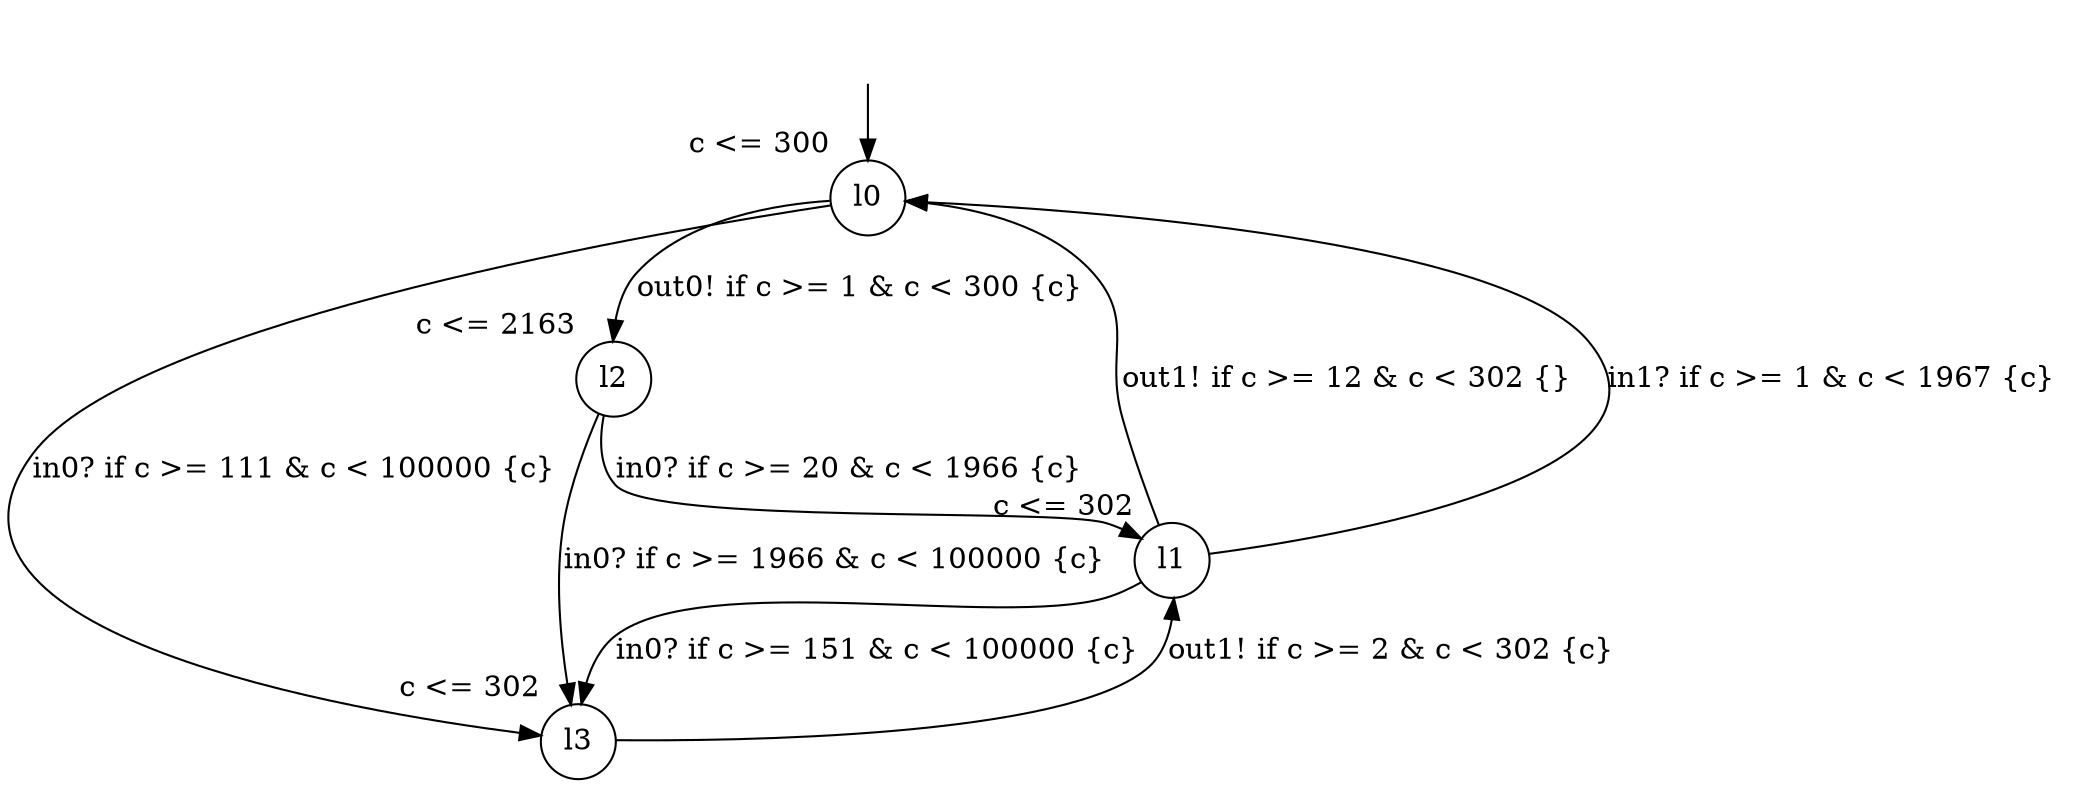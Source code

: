 digraph g {
__start0 [label="" shape="none"];
l0 [shape="circle" margin=0 label="l0", xlabel="c <= 300"];
l1 [shape="circle" margin=0 label="l1", xlabel="c <= 302"];
l2 [shape="circle" margin=0 label="l2", xlabel="c <= 2163"];
l3 [shape="circle" margin=0 label="l3", xlabel="c <= 302"];
l0 -> l2 [label="out0! if c >= 1 & c < 300 {c} "];
l0 -> l3 [label="in0? if c >= 111 & c < 100000 {c} "];
l1 -> l0 [label="in1? if c >= 1 & c < 1967 {c} "];
l1 -> l0 [label="out1! if c >= 12 & c < 302 {} "];
l1 -> l3 [label="in0? if c >= 151 & c < 100000 {c} "];
l2 -> l1 [label="in0? if c >= 20 & c < 1966 {c} "];
l2 -> l3 [label="in0? if c >= 1966 & c < 100000 {c} "];
l3 -> l1 [label="out1! if c >= 2 & c < 302 {c} "];
__start0 -> l0;
}
